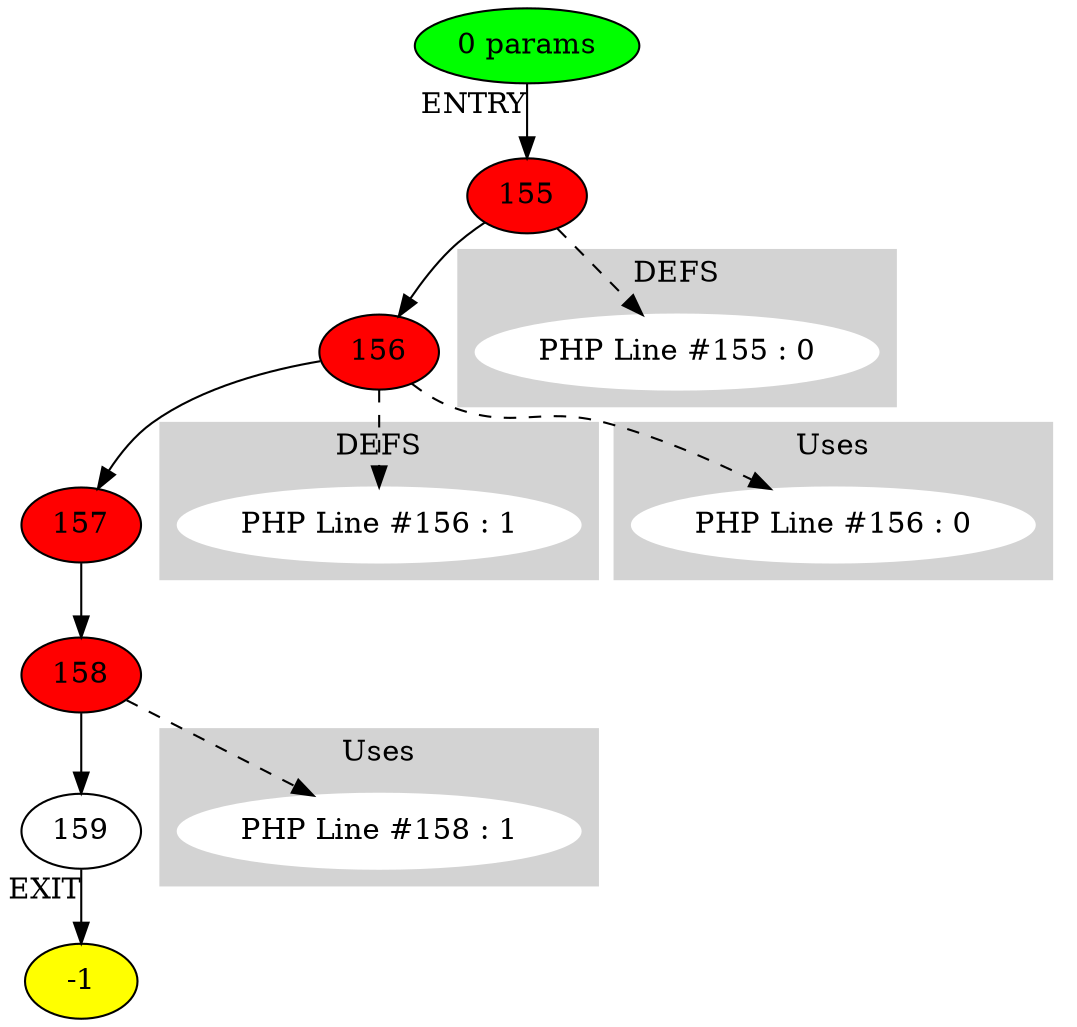digraph testName {
0 [label="155" , fillcolor = red, style = filled];
1 [label="156" , fillcolor = red, style = filled];
2 [label="157" , fillcolor = red, style = filled];
3 [label="158" , fillcolor = red, style = filled];
4 [label="159"];
0 -> 1;
1 -> 2;
2 -> 3;
3 -> 4;
-2 -> 0[xlabel="ENTRY"];
4 -> -1[xlabel="EXIT"];
-2 [fillcolor = green, style = filled]-1 [fillcolor= yellow, style = filled] subgraph cluster_g_0 { style=filled; color=lightgrey; node [style=filled,color=white]; g_0[label= "PHP Line #155 : 0"];label = "DEFS";}
0 -> g_0 [style="dashed"];
subgraph cluster_g_1 { style=filled; color=lightgrey; node [style=filled,color=white]; g_1[label= "PHP Line #156 : 1"];label = "DEFS";}
1 -> g_1 [style="dashed"];
subgraph cluster_use_1 { style=filled; color=lightgrey; node [style=filled,color=white]; use_1_0[label= "PHP Line #156 : 0"];label = "Uses";}
1 -> use_1_0 [style="dashed"];
subgraph cluster_use_3 { style=filled; color=lightgrey; node [style=filled,color=white]; use_3_1[label= "PHP Line #158 : 1"];label = "Uses";}
3 -> use_3_1 [style="dashed"];
-2 [label="0 params"];
}
